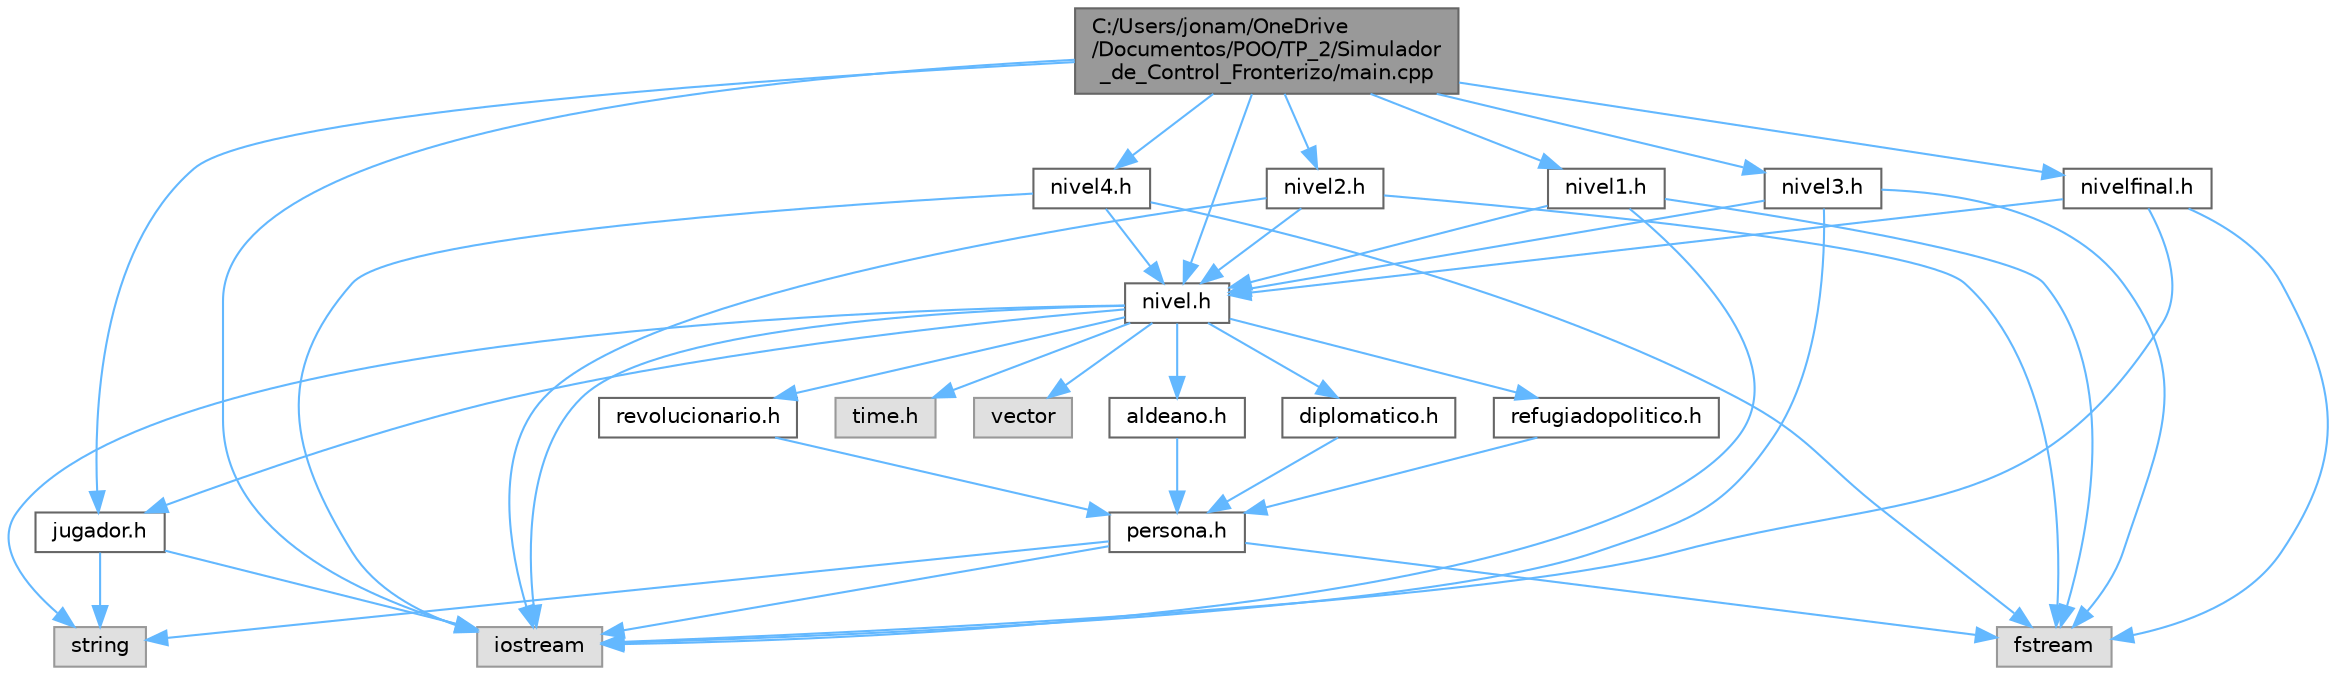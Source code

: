 digraph "C:/Users/jonam/OneDrive/Documentos/POO/TP_2/Simulador_de_Control_Fronterizo/main.cpp"
{
 // LATEX_PDF_SIZE
  bgcolor="transparent";
  edge [fontname=Helvetica,fontsize=10,labelfontname=Helvetica,labelfontsize=10];
  node [fontname=Helvetica,fontsize=10,shape=box,height=0.2,width=0.4];
  Node1 [id="Node000001",label="C:/Users/jonam/OneDrive\l/Documentos/POO/TP_2/Simulador\l_de_Control_Fronterizo/main.cpp",height=0.2,width=0.4,color="gray40", fillcolor="grey60", style="filled", fontcolor="black",tooltip=" "];
  Node1 -> Node2 [id="edge42_Node000001_Node000002",color="steelblue1",style="solid",tooltip=" "];
  Node2 [id="Node000002",label="iostream",height=0.2,width=0.4,color="grey60", fillcolor="#E0E0E0", style="filled",tooltip=" "];
  Node1 -> Node3 [id="edge43_Node000001_Node000003",color="steelblue1",style="solid",tooltip=" "];
  Node3 [id="Node000003",label="jugador.h",height=0.2,width=0.4,color="grey40", fillcolor="white", style="filled",URL="$jugador_8h.html",tooltip=" "];
  Node3 -> Node2 [id="edge44_Node000003_Node000002",color="steelblue1",style="solid",tooltip=" "];
  Node3 -> Node4 [id="edge45_Node000003_Node000004",color="steelblue1",style="solid",tooltip=" "];
  Node4 [id="Node000004",label="string",height=0.2,width=0.4,color="grey60", fillcolor="#E0E0E0", style="filled",tooltip=" "];
  Node1 -> Node5 [id="edge46_Node000001_Node000005",color="steelblue1",style="solid",tooltip=" "];
  Node5 [id="Node000005",label="nivel.h",height=0.2,width=0.4,color="grey40", fillcolor="white", style="filled",URL="$nivel_8h.html",tooltip=" "];
  Node5 -> Node2 [id="edge47_Node000005_Node000002",color="steelblue1",style="solid",tooltip=" "];
  Node5 -> Node4 [id="edge48_Node000005_Node000004",color="steelblue1",style="solid",tooltip=" "];
  Node5 -> Node3 [id="edge49_Node000005_Node000003",color="steelblue1",style="solid",tooltip=" "];
  Node5 -> Node6 [id="edge50_Node000005_Node000006",color="steelblue1",style="solid",tooltip=" "];
  Node6 [id="Node000006",label="aldeano.h",height=0.2,width=0.4,color="grey40", fillcolor="white", style="filled",URL="$aldeano_8h.html",tooltip=" "];
  Node6 -> Node7 [id="edge51_Node000006_Node000007",color="steelblue1",style="solid",tooltip=" "];
  Node7 [id="Node000007",label="persona.h",height=0.2,width=0.4,color="grey40", fillcolor="white", style="filled",URL="$persona_8h.html",tooltip=" "];
  Node7 -> Node2 [id="edge52_Node000007_Node000002",color="steelblue1",style="solid",tooltip=" "];
  Node7 -> Node4 [id="edge53_Node000007_Node000004",color="steelblue1",style="solid",tooltip=" "];
  Node7 -> Node8 [id="edge54_Node000007_Node000008",color="steelblue1",style="solid",tooltip=" "];
  Node8 [id="Node000008",label="fstream",height=0.2,width=0.4,color="grey60", fillcolor="#E0E0E0", style="filled",tooltip=" "];
  Node5 -> Node9 [id="edge55_Node000005_Node000009",color="steelblue1",style="solid",tooltip=" "];
  Node9 [id="Node000009",label="diplomatico.h",height=0.2,width=0.4,color="grey40", fillcolor="white", style="filled",URL="$diplomatico_8h.html",tooltip=" "];
  Node9 -> Node7 [id="edge56_Node000009_Node000007",color="steelblue1",style="solid",tooltip=" "];
  Node5 -> Node10 [id="edge57_Node000005_Node000010",color="steelblue1",style="solid",tooltip=" "];
  Node10 [id="Node000010",label="refugiadopolitico.h",height=0.2,width=0.4,color="grey40", fillcolor="white", style="filled",URL="$refugiadopolitico_8h.html",tooltip=" "];
  Node10 -> Node7 [id="edge58_Node000010_Node000007",color="steelblue1",style="solid",tooltip=" "];
  Node5 -> Node11 [id="edge59_Node000005_Node000011",color="steelblue1",style="solid",tooltip=" "];
  Node11 [id="Node000011",label="revolucionario.h",height=0.2,width=0.4,color="grey40", fillcolor="white", style="filled",URL="$revolucionario_8h.html",tooltip=" "];
  Node11 -> Node7 [id="edge60_Node000011_Node000007",color="steelblue1",style="solid",tooltip=" "];
  Node5 -> Node12 [id="edge61_Node000005_Node000012",color="steelblue1",style="solid",tooltip=" "];
  Node12 [id="Node000012",label="time.h",height=0.2,width=0.4,color="grey60", fillcolor="#E0E0E0", style="filled",tooltip=" "];
  Node5 -> Node13 [id="edge62_Node000005_Node000013",color="steelblue1",style="solid",tooltip=" "];
  Node13 [id="Node000013",label="vector",height=0.2,width=0.4,color="grey60", fillcolor="#E0E0E0", style="filled",tooltip=" "];
  Node1 -> Node14 [id="edge63_Node000001_Node000014",color="steelblue1",style="solid",tooltip=" "];
  Node14 [id="Node000014",label="nivel1.h",height=0.2,width=0.4,color="grey40", fillcolor="white", style="filled",URL="$nivel1_8h.html",tooltip=" "];
  Node14 -> Node5 [id="edge64_Node000014_Node000005",color="steelblue1",style="solid",tooltip=" "];
  Node14 -> Node2 [id="edge65_Node000014_Node000002",color="steelblue1",style="solid",tooltip=" "];
  Node14 -> Node8 [id="edge66_Node000014_Node000008",color="steelblue1",style="solid",tooltip=" "];
  Node1 -> Node15 [id="edge67_Node000001_Node000015",color="steelblue1",style="solid",tooltip=" "];
  Node15 [id="Node000015",label="nivel2.h",height=0.2,width=0.4,color="grey40", fillcolor="white", style="filled",URL="$nivel2_8h.html",tooltip=" "];
  Node15 -> Node5 [id="edge68_Node000015_Node000005",color="steelblue1",style="solid",tooltip=" "];
  Node15 -> Node2 [id="edge69_Node000015_Node000002",color="steelblue1",style="solid",tooltip=" "];
  Node15 -> Node8 [id="edge70_Node000015_Node000008",color="steelblue1",style="solid",tooltip=" "];
  Node1 -> Node16 [id="edge71_Node000001_Node000016",color="steelblue1",style="solid",tooltip=" "];
  Node16 [id="Node000016",label="nivel3.h",height=0.2,width=0.4,color="grey40", fillcolor="white", style="filled",URL="$nivel3_8h.html",tooltip=" "];
  Node16 -> Node5 [id="edge72_Node000016_Node000005",color="steelblue1",style="solid",tooltip=" "];
  Node16 -> Node2 [id="edge73_Node000016_Node000002",color="steelblue1",style="solid",tooltip=" "];
  Node16 -> Node8 [id="edge74_Node000016_Node000008",color="steelblue1",style="solid",tooltip=" "];
  Node1 -> Node17 [id="edge75_Node000001_Node000017",color="steelblue1",style="solid",tooltip=" "];
  Node17 [id="Node000017",label="nivel4.h",height=0.2,width=0.4,color="grey40", fillcolor="white", style="filled",URL="$nivel4_8h.html",tooltip=" "];
  Node17 -> Node5 [id="edge76_Node000017_Node000005",color="steelblue1",style="solid",tooltip=" "];
  Node17 -> Node2 [id="edge77_Node000017_Node000002",color="steelblue1",style="solid",tooltip=" "];
  Node17 -> Node8 [id="edge78_Node000017_Node000008",color="steelblue1",style="solid",tooltip=" "];
  Node1 -> Node18 [id="edge79_Node000001_Node000018",color="steelblue1",style="solid",tooltip=" "];
  Node18 [id="Node000018",label="nivelfinal.h",height=0.2,width=0.4,color="grey40", fillcolor="white", style="filled",URL="$nivelfinal_8h.html",tooltip=" "];
  Node18 -> Node5 [id="edge80_Node000018_Node000005",color="steelblue1",style="solid",tooltip=" "];
  Node18 -> Node2 [id="edge81_Node000018_Node000002",color="steelblue1",style="solid",tooltip=" "];
  Node18 -> Node8 [id="edge82_Node000018_Node000008",color="steelblue1",style="solid",tooltip=" "];
}

